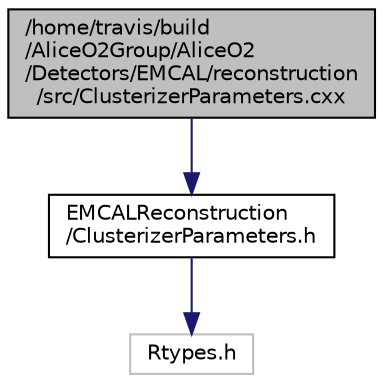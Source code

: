 digraph "/home/travis/build/AliceO2Group/AliceO2/Detectors/EMCAL/reconstruction/src/ClusterizerParameters.cxx"
{
 // INTERACTIVE_SVG=YES
  bgcolor="transparent";
  edge [fontname="Helvetica",fontsize="10",labelfontname="Helvetica",labelfontsize="10"];
  node [fontname="Helvetica",fontsize="10",shape=record];
  Node1 [label="/home/travis/build\l/AliceO2Group/AliceO2\l/Detectors/EMCAL/reconstruction\l/src/ClusterizerParameters.cxx",height=0.2,width=0.4,color="black", fillcolor="grey75", style="filled", fontcolor="black"];
  Node1 -> Node2 [color="midnightblue",fontsize="10",style="solid",fontname="Helvetica"];
  Node2 [label="EMCALReconstruction\l/ClusterizerParameters.h",height=0.2,width=0.4,color="black",URL="$d2/d45/ClusterizerParameters_8h.html",tooltip="Definition of the EMCAL clusterizer parameter class. "];
  Node2 -> Node3 [color="midnightblue",fontsize="10",style="solid",fontname="Helvetica"];
  Node3 [label="Rtypes.h",height=0.2,width=0.4,color="grey75"];
}
